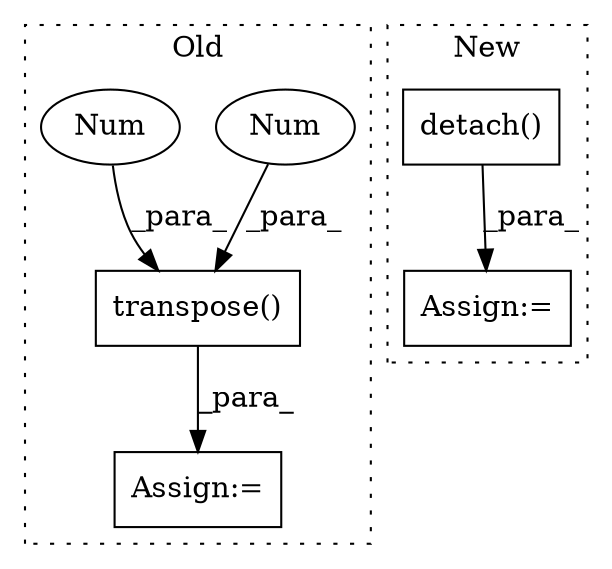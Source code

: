 digraph G {
subgraph cluster0 {
1 [label="transpose()" a="75" s="2892,2913" l="17,1" shape="box"];
3 [label="Assign:=" a="68" s="2860" l="3" shape="box"];
4 [label="Num" a="76" s="2912" l="1" shape="ellipse"];
5 [label="Num" a="76" s="2909" l="1" shape="ellipse"];
label = "Old";
style="dotted";
}
subgraph cluster1 {
2 [label="detach()" a="75" s="1509" l="22" shape="box"];
6 [label="Assign:=" a="68" s="3090" l="3" shape="box"];
label = "New";
style="dotted";
}
1 -> 3 [label="_para_"];
2 -> 6 [label="_para_"];
4 -> 1 [label="_para_"];
5 -> 1 [label="_para_"];
}